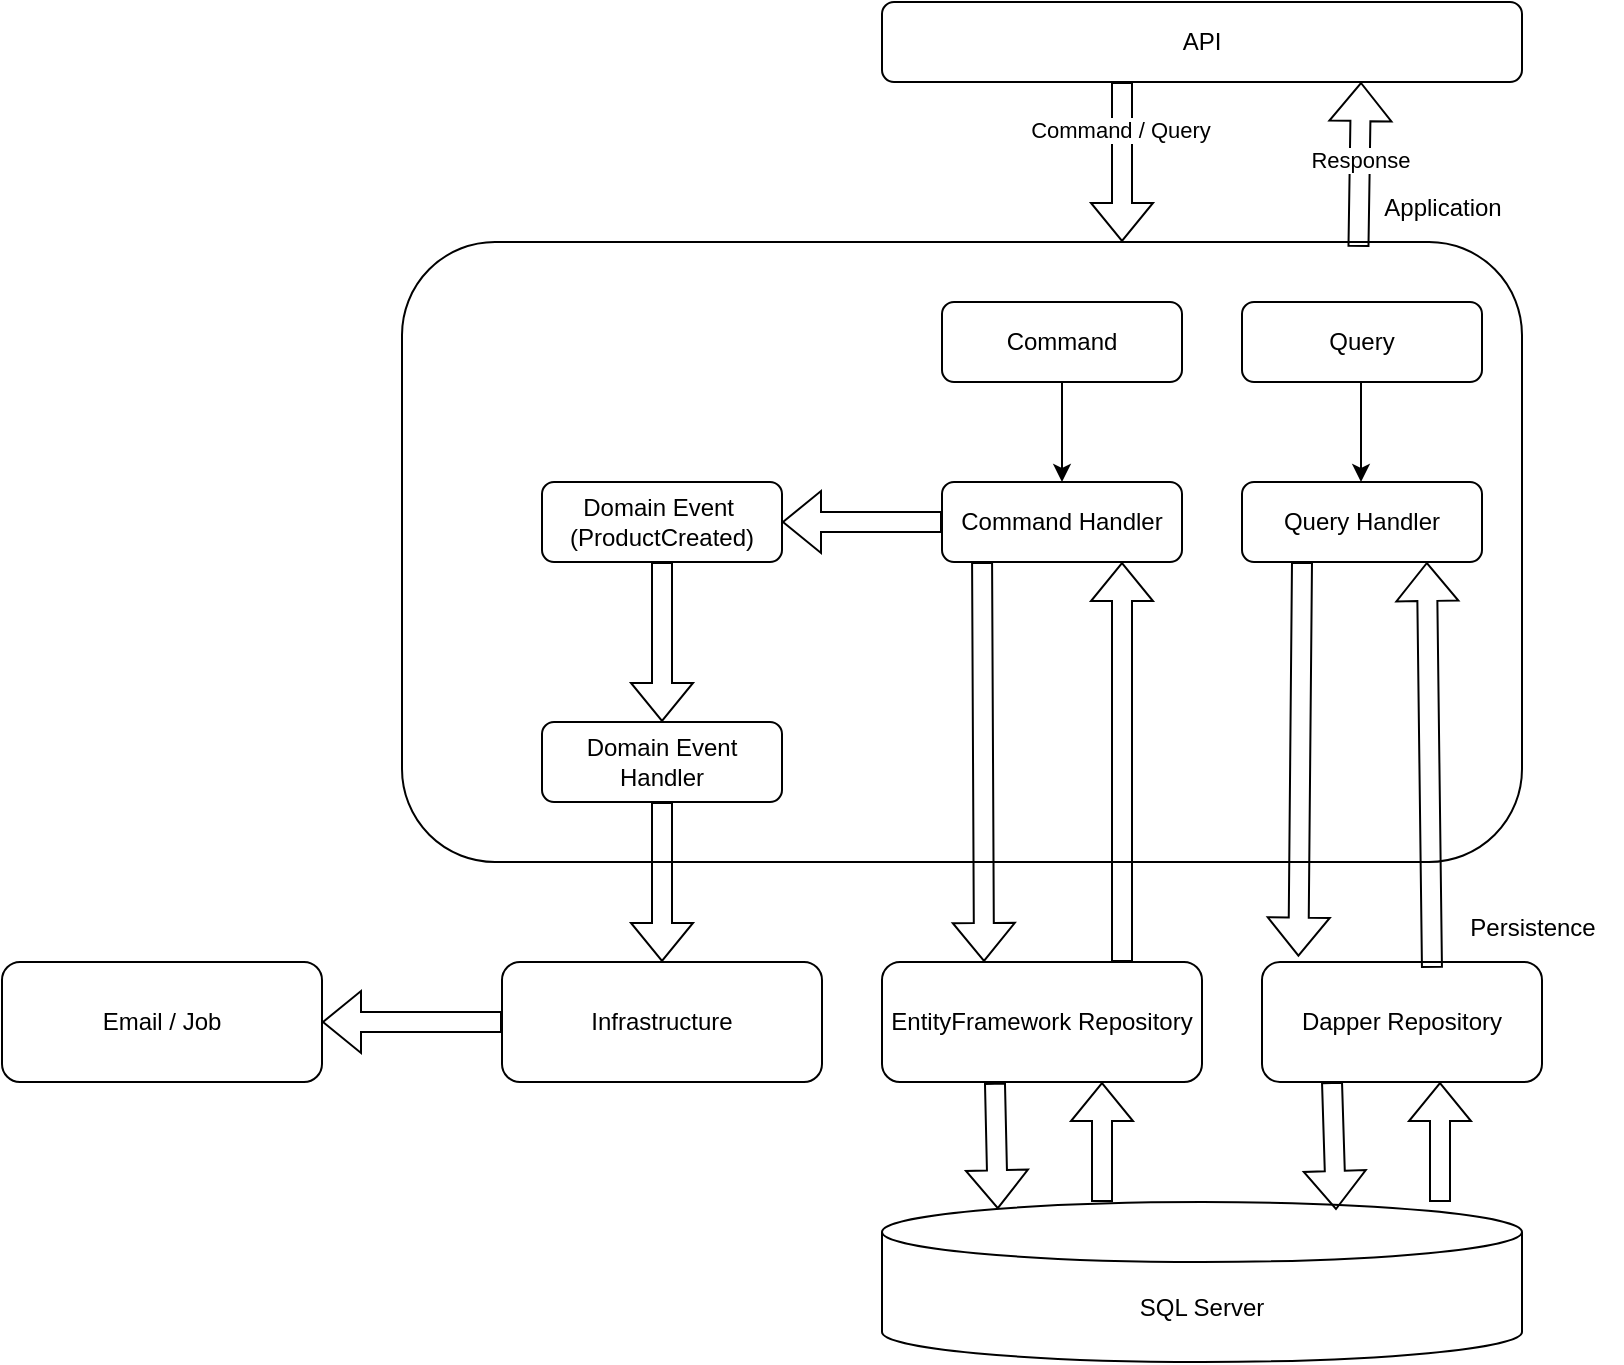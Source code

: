 <mxfile version="26.0.8">
  <diagram name="Page-1" id="qT4_KUrXLsi4JSAh7Ev4">
    <mxGraphModel dx="2085" dy="614" grid="1" gridSize="10" guides="1" tooltips="1" connect="1" arrows="1" fold="1" page="1" pageScale="1" pageWidth="850" pageHeight="1100" math="0" shadow="0">
      <root>
        <mxCell id="0" />
        <mxCell id="1" parent="0" />
        <mxCell id="GfekT3qdt3rA7QXHot6K-1" value="API" style="rounded=1;whiteSpace=wrap;html=1;" vertex="1" parent="1">
          <mxGeometry x="200" y="280" width="320" height="40" as="geometry" />
        </mxCell>
        <mxCell id="GfekT3qdt3rA7QXHot6K-2" value="" style="rounded=1;whiteSpace=wrap;html=1;" vertex="1" parent="1">
          <mxGeometry x="-40" y="400" width="560" height="310" as="geometry" />
        </mxCell>
        <mxCell id="GfekT3qdt3rA7QXHot6K-4" value="Application&lt;div&gt;&lt;br&gt;&lt;/div&gt;" style="text;html=1;align=center;verticalAlign=middle;resizable=0;points=[];autosize=1;strokeColor=none;fillColor=none;" vertex="1" parent="1">
          <mxGeometry x="440" y="370" width="80" height="40" as="geometry" />
        </mxCell>
        <mxCell id="GfekT3qdt3rA7QXHot6K-5" value="" style="shape=flexArrow;endArrow=classic;html=1;rounded=0;exitX=0.5;exitY=1;exitDx=0;exitDy=0;" edge="1" parent="1">
          <mxGeometry width="50" height="50" relative="1" as="geometry">
            <mxPoint x="320" y="320" as="sourcePoint" />
            <mxPoint x="320" y="400" as="targetPoint" />
          </mxGeometry>
        </mxCell>
        <mxCell id="GfekT3qdt3rA7QXHot6K-6" value="Command / Query" style="edgeLabel;html=1;align=center;verticalAlign=middle;resizable=0;points=[];" vertex="1" connectable="0" parent="GfekT3qdt3rA7QXHot6K-5">
          <mxGeometry x="-0.405" y="-1" relative="1" as="geometry">
            <mxPoint as="offset" />
          </mxGeometry>
        </mxCell>
        <mxCell id="GfekT3qdt3rA7QXHot6K-7" value="Command&lt;span style=&quot;color: rgba(0, 0, 0, 0); font-family: monospace; font-size: 0px; text-align: start; text-wrap-mode: nowrap;&quot;&gt;%3CmxGraphModel%3E%3Croot%3E%3CmxCell%20id%3D%220%22%2F%3E%3CmxCell%20id%3D%221%22%20parent%3D%220%22%2F%3E%3CmxCell%20id%3D%222%22%20value%3D%22API%22%20style%3D%22rounded%3D1%3BwhiteSpace%3Dwrap%3Bhtml%3D1%3B%22%20vertex%3D%221%22%20parent%3D%221%22%3E%3CmxGeometry%20x%3D%22320%22%20y%3D%22280%22%20width%3D%22120%22%20height%3D%2240%22%20as%3D%22geometry%22%2F%3E%3C%2FmxCell%3E%3C%2Froot%3E%3C%2FmxGraphModel%3E&lt;/span&gt;" style="rounded=1;whiteSpace=wrap;html=1;" vertex="1" parent="1">
          <mxGeometry x="230" y="430" width="120" height="40" as="geometry" />
        </mxCell>
        <mxCell id="GfekT3qdt3rA7QXHot6K-8" value="Query" style="rounded=1;whiteSpace=wrap;html=1;" vertex="1" parent="1">
          <mxGeometry x="380" y="430" width="120" height="40" as="geometry" />
        </mxCell>
        <mxCell id="GfekT3qdt3rA7QXHot6K-9" value="Command Handler&lt;span style=&quot;color: rgba(0, 0, 0, 0); font-family: monospace; font-size: 0px; text-align: start; text-wrap-mode: nowrap;&quot;&gt;%3CmxGraphModel%3E%3Croot%3E%3CmxCell%20id%3D%220%22%2F%3E%3CmxCell%20id%3D%221%22%20parent%3D%220%22%2F%3E%3CmxCell%20id%3D%222%22%20value%3D%22API%22%20style%3D%22rounded%3D1%3BwhiteSpace%3Dwrap%3Bhtml%3D1%3B%22%20vertex%3D%221%22%20parent%3D%221%22%3E%3CmxGeometry%20x%3D%22320%22%20y%3D%22280%22%20width%3D%22120%22%20height%3D%2240%22%20as%3D%22geometry%22%2F%3E%3C%2FmxCell%3E%3C%2Froot%3E%3C%2FmxGraphModel%3E&lt;/span&gt;" style="rounded=1;whiteSpace=wrap;html=1;" vertex="1" parent="1">
          <mxGeometry x="230" y="520" width="120" height="40" as="geometry" />
        </mxCell>
        <mxCell id="GfekT3qdt3rA7QXHot6K-10" value="Query Handler" style="rounded=1;whiteSpace=wrap;html=1;" vertex="1" parent="1">
          <mxGeometry x="380" y="520" width="120" height="40" as="geometry" />
        </mxCell>
        <mxCell id="GfekT3qdt3rA7QXHot6K-11" style="edgeStyle=orthogonalEdgeStyle;rounded=0;orthogonalLoop=1;jettySize=auto;html=1;exitX=0.5;exitY=1;exitDx=0;exitDy=0;" edge="1" parent="1" source="GfekT3qdt3rA7QXHot6K-2" target="GfekT3qdt3rA7QXHot6K-2">
          <mxGeometry relative="1" as="geometry" />
        </mxCell>
        <mxCell id="GfekT3qdt3rA7QXHot6K-12" value="" style="endArrow=classic;html=1;rounded=0;entryX=0.5;entryY=0;entryDx=0;entryDy=0;exitX=0.5;exitY=1;exitDx=0;exitDy=0;" edge="1" parent="1" source="GfekT3qdt3rA7QXHot6K-7" target="GfekT3qdt3rA7QXHot6K-9">
          <mxGeometry width="50" height="50" relative="1" as="geometry">
            <mxPoint x="190" y="500" as="sourcePoint" />
            <mxPoint x="240" y="450" as="targetPoint" />
          </mxGeometry>
        </mxCell>
        <mxCell id="GfekT3qdt3rA7QXHot6K-13" value="" style="endArrow=classic;html=1;rounded=0;entryX=0.5;entryY=0;entryDx=0;entryDy=0;exitX=0.5;exitY=1;exitDx=0;exitDy=0;" edge="1" parent="1">
          <mxGeometry width="50" height="50" relative="1" as="geometry">
            <mxPoint x="439.5" y="470" as="sourcePoint" />
            <mxPoint x="439.5" y="520" as="targetPoint" />
          </mxGeometry>
        </mxCell>
        <mxCell id="GfekT3qdt3rA7QXHot6K-19" value="EntityFramework Repository" style="rounded=1;whiteSpace=wrap;html=1;" vertex="1" parent="1">
          <mxGeometry x="200" y="760" width="160" height="60" as="geometry" />
        </mxCell>
        <mxCell id="GfekT3qdt3rA7QXHot6K-21" value="" style="shape=flexArrow;endArrow=classic;html=1;rounded=0;exitX=0.75;exitY=0;exitDx=0;exitDy=0;entryX=0.75;entryY=1;entryDx=0;entryDy=0;" edge="1" parent="1" source="GfekT3qdt3rA7QXHot6K-19" target="GfekT3qdt3rA7QXHot6K-9">
          <mxGeometry width="50" height="50" relative="1" as="geometry">
            <mxPoint x="190" y="700" as="sourcePoint" />
            <mxPoint x="440" y="600" as="targetPoint" />
          </mxGeometry>
        </mxCell>
        <mxCell id="GfekT3qdt3rA7QXHot6K-22" value="SQL Server" style="shape=cylinder3;whiteSpace=wrap;html=1;boundedLbl=1;backgroundOutline=1;size=15;" vertex="1" parent="1">
          <mxGeometry x="200" y="880" width="320" height="80" as="geometry" />
        </mxCell>
        <mxCell id="GfekT3qdt3rA7QXHot6K-23" value="" style="shape=flexArrow;endArrow=classic;html=1;rounded=0;exitX=0.353;exitY=1.007;exitDx=0;exitDy=0;entryX=0.181;entryY=0.045;entryDx=0;entryDy=0;entryPerimeter=0;exitPerimeter=0;" edge="1" parent="1" source="GfekT3qdt3rA7QXHot6K-19" target="GfekT3qdt3rA7QXHot6K-22">
          <mxGeometry width="50" height="50" relative="1" as="geometry">
            <mxPoint x="240" y="820" as="sourcePoint" />
            <mxPoint x="240" y="870" as="targetPoint" />
          </mxGeometry>
        </mxCell>
        <mxCell id="GfekT3qdt3rA7QXHot6K-26" value="" style="shape=flexArrow;endArrow=classic;html=1;rounded=0;entryX=0.621;entryY=0.98;entryDx=0;entryDy=0;entryPerimeter=0;exitX=0.854;exitY=0.008;exitDx=0;exitDy=0;exitPerimeter=0;" edge="1" parent="1" source="GfekT3qdt3rA7QXHot6K-2">
          <mxGeometry width="50" height="50" relative="1" as="geometry">
            <mxPoint x="439.5" y="383" as="sourcePoint" />
            <mxPoint x="439.5" y="320" as="targetPoint" />
          </mxGeometry>
        </mxCell>
        <mxCell id="GfekT3qdt3rA7QXHot6K-27" value="Response" style="edgeLabel;html=1;align=center;verticalAlign=middle;resizable=0;points=[];" vertex="1" connectable="0" parent="GfekT3qdt3rA7QXHot6K-26">
          <mxGeometry x="0.056" y="6" relative="1" as="geometry">
            <mxPoint x="6" as="offset" />
          </mxGeometry>
        </mxCell>
        <mxCell id="GfekT3qdt3rA7QXHot6K-28" value="" style="shape=flexArrow;endArrow=classic;html=1;rounded=0;exitX=0.167;exitY=1;exitDx=0;exitDy=0;exitPerimeter=0;" edge="1" parent="1" source="GfekT3qdt3rA7QXHot6K-9">
          <mxGeometry width="50" height="50" relative="1" as="geometry">
            <mxPoint x="250" y="600" as="sourcePoint" />
            <mxPoint x="251" y="760" as="targetPoint" />
          </mxGeometry>
        </mxCell>
        <mxCell id="GfekT3qdt3rA7QXHot6K-29" value="" style="shape=flexArrow;endArrow=classic;html=1;rounded=0;entryX=0.5;entryY=1;entryDx=0;entryDy=0;" edge="1" parent="1">
          <mxGeometry width="50" height="50" relative="1" as="geometry">
            <mxPoint x="310" y="880" as="sourcePoint" />
            <mxPoint x="310" y="820" as="targetPoint" />
          </mxGeometry>
        </mxCell>
        <mxCell id="GfekT3qdt3rA7QXHot6K-30" value="Dapper Repository" style="rounded=1;whiteSpace=wrap;html=1;" vertex="1" parent="1">
          <mxGeometry x="390" y="760" width="140" height="60" as="geometry" />
        </mxCell>
        <mxCell id="GfekT3qdt3rA7QXHot6K-31" value="" style="shape=flexArrow;endArrow=classic;html=1;rounded=0;exitX=0.353;exitY=1.007;exitDx=0;exitDy=0;entryX=0.181;entryY=0.045;entryDx=0;entryDy=0;entryPerimeter=0;exitPerimeter=0;" edge="1" parent="1">
          <mxGeometry width="50" height="50" relative="1" as="geometry">
            <mxPoint x="425" y="820" as="sourcePoint" />
            <mxPoint x="427" y="884" as="targetPoint" />
          </mxGeometry>
        </mxCell>
        <mxCell id="GfekT3qdt3rA7QXHot6K-32" value="" style="shape=flexArrow;endArrow=classic;html=1;rounded=0;entryX=0.5;entryY=1;entryDx=0;entryDy=0;" edge="1" parent="1">
          <mxGeometry width="50" height="50" relative="1" as="geometry">
            <mxPoint x="479" y="880" as="sourcePoint" />
            <mxPoint x="479" y="820" as="targetPoint" />
          </mxGeometry>
        </mxCell>
        <mxCell id="GfekT3qdt3rA7QXHot6K-33" value="" style="shape=flexArrow;endArrow=classic;html=1;rounded=0;entryX=0.13;entryY=-0.045;entryDx=0;entryDy=0;exitX=0.25;exitY=1;exitDx=0;exitDy=0;entryPerimeter=0;" edge="1" parent="1" source="GfekT3qdt3rA7QXHot6K-10" target="GfekT3qdt3rA7QXHot6K-30">
          <mxGeometry width="50" height="50" relative="1" as="geometry">
            <mxPoint x="410" y="600" as="sourcePoint" />
            <mxPoint x="410" y="680" as="targetPoint" />
          </mxGeometry>
        </mxCell>
        <mxCell id="GfekT3qdt3rA7QXHot6K-34" value="" style="shape=flexArrow;endArrow=classic;html=1;rounded=0;exitX=0.607;exitY=0.049;exitDx=0;exitDy=0;entryX=0.937;entryY=1.01;entryDx=0;entryDy=0;entryPerimeter=0;exitPerimeter=0;" edge="1" parent="1" source="GfekT3qdt3rA7QXHot6K-30">
          <mxGeometry width="50" height="50" relative="1" as="geometry">
            <mxPoint x="470" y="679.6" as="sourcePoint" />
            <mxPoint x="472.44" y="560.0" as="targetPoint" />
          </mxGeometry>
        </mxCell>
        <mxCell id="GfekT3qdt3rA7QXHot6K-35" value="Persistence&lt;div&gt;&lt;br&gt;&lt;/div&gt;" style="text;html=1;align=center;verticalAlign=middle;resizable=0;points=[];autosize=1;strokeColor=none;fillColor=none;" vertex="1" parent="1">
          <mxGeometry x="480" y="730" width="90" height="40" as="geometry" />
        </mxCell>
        <mxCell id="GfekT3qdt3rA7QXHot6K-37" value="Domain Event&amp;nbsp;&lt;br&gt;(ProductCreated)" style="rounded=1;whiteSpace=wrap;html=1;" vertex="1" parent="1">
          <mxGeometry x="30" y="520" width="120" height="40" as="geometry" />
        </mxCell>
        <mxCell id="GfekT3qdt3rA7QXHot6K-39" value="Domain Event Handler" style="rounded=1;whiteSpace=wrap;html=1;" vertex="1" parent="1">
          <mxGeometry x="30" y="640" width="120" height="40" as="geometry" />
        </mxCell>
        <mxCell id="GfekT3qdt3rA7QXHot6K-41" value="" style="shape=flexArrow;endArrow=classic;html=1;rounded=0;entryX=1;entryY=0.5;entryDx=0;entryDy=0;exitX=0;exitY=0.5;exitDx=0;exitDy=0;" edge="1" parent="1" source="GfekT3qdt3rA7QXHot6K-9" target="GfekT3qdt3rA7QXHot6K-37">
          <mxGeometry width="50" height="50" relative="1" as="geometry">
            <mxPoint x="120" y="600" as="sourcePoint" />
            <mxPoint x="170" y="550" as="targetPoint" />
          </mxGeometry>
        </mxCell>
        <mxCell id="GfekT3qdt3rA7QXHot6K-42" value="" style="shape=flexArrow;endArrow=classic;html=1;rounded=0;" edge="1" parent="1">
          <mxGeometry width="50" height="50" relative="1" as="geometry">
            <mxPoint x="90" y="560" as="sourcePoint" />
            <mxPoint x="90" y="640" as="targetPoint" />
          </mxGeometry>
        </mxCell>
        <mxCell id="GfekT3qdt3rA7QXHot6K-44" value="Infrastructure" style="rounded=1;whiteSpace=wrap;html=1;" vertex="1" parent="1">
          <mxGeometry x="10" y="760" width="160" height="60" as="geometry" />
        </mxCell>
        <mxCell id="GfekT3qdt3rA7QXHot6K-45" value="Email / Job" style="rounded=1;whiteSpace=wrap;html=1;" vertex="1" parent="1">
          <mxGeometry x="-240" y="760" width="160" height="60" as="geometry" />
        </mxCell>
        <mxCell id="GfekT3qdt3rA7QXHot6K-46" value="" style="shape=flexArrow;endArrow=classic;html=1;rounded=0;entryX=0.5;entryY=0;entryDx=0;entryDy=0;exitX=0.5;exitY=1;exitDx=0;exitDy=0;" edge="1" parent="1" source="GfekT3qdt3rA7QXHot6K-39" target="GfekT3qdt3rA7QXHot6K-44">
          <mxGeometry width="50" height="50" relative="1" as="geometry">
            <mxPoint x="100" y="570" as="sourcePoint" />
            <mxPoint x="100" y="650" as="targetPoint" />
          </mxGeometry>
        </mxCell>
        <mxCell id="GfekT3qdt3rA7QXHot6K-47" value="" style="shape=flexArrow;endArrow=classic;html=1;rounded=0;exitX=0;exitY=0.5;exitDx=0;exitDy=0;entryX=1;entryY=0.5;entryDx=0;entryDy=0;" edge="1" parent="1" source="GfekT3qdt3rA7QXHot6K-44" target="GfekT3qdt3rA7QXHot6K-45">
          <mxGeometry width="50" height="50" relative="1" as="geometry">
            <mxPoint x="270" y="640" as="sourcePoint" />
            <mxPoint x="320" y="590" as="targetPoint" />
          </mxGeometry>
        </mxCell>
      </root>
    </mxGraphModel>
  </diagram>
</mxfile>
